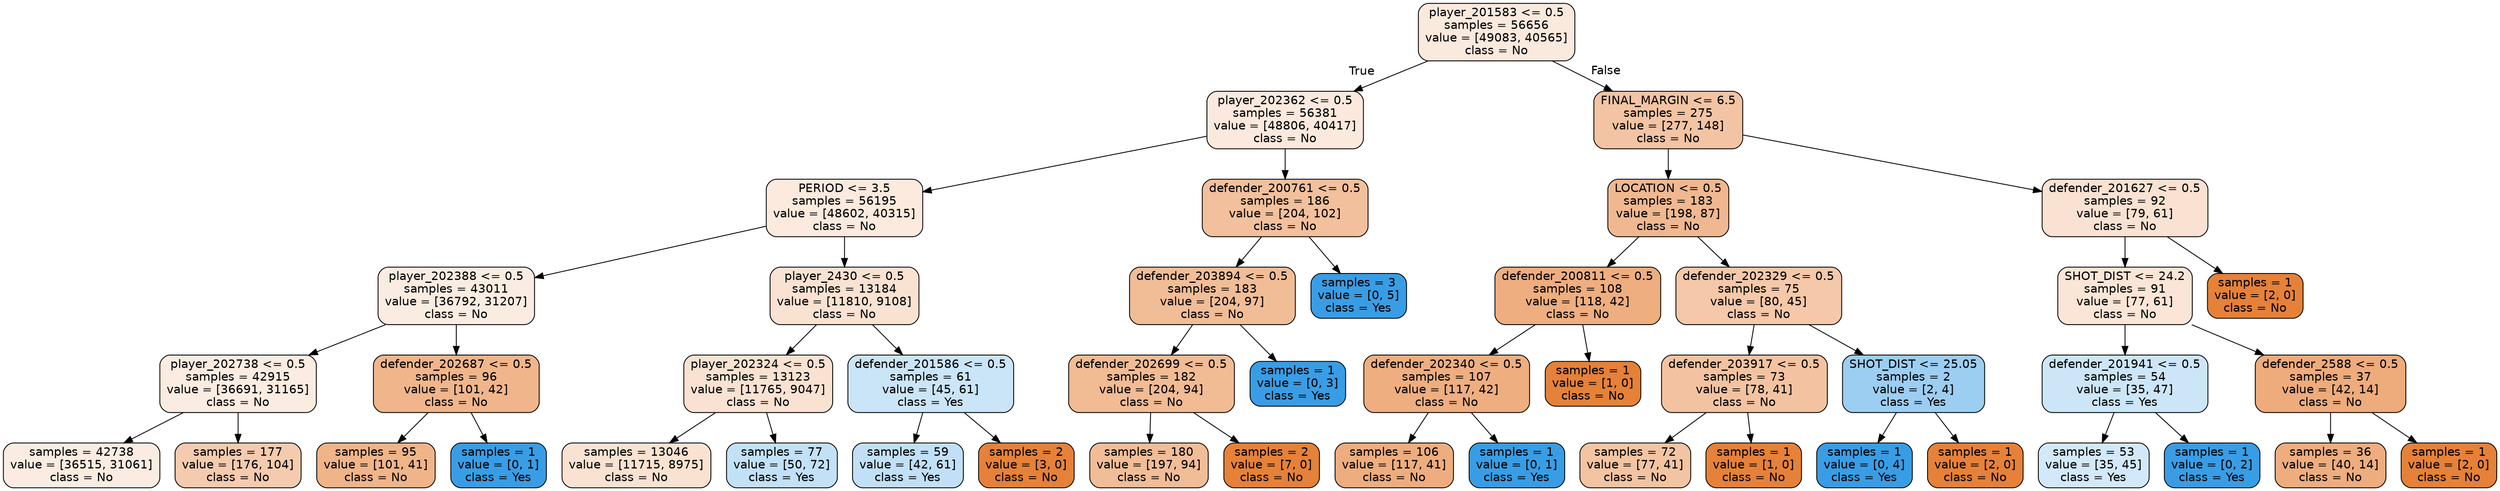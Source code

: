 digraph Tree {
node [shape=box, style="filled, rounded", color="black", fontname=helvetica] ;
edge [fontname=helvetica] ;
0 [label="player_201583 <= 0.5\nsamples = 56656\nvalue = [49083, 40565]\nclass = No", fillcolor="#fae9dd"] ;
1 [label="player_202362 <= 0.5\nsamples = 56381\nvalue = [48806, 40417]\nclass = No", fillcolor="#fbe9dd"] ;
0 -> 1 [labeldistance=2.5, labelangle=45, headlabel="True"] ;
2 [label="PERIOD <= 3.5\nsamples = 56195\nvalue = [48602, 40315]\nclass = No", fillcolor="#fbeadd"] ;
1 -> 2 ;
3 [label="player_202388 <= 0.5\nsamples = 43011\nvalue = [36792, 31207]\nclass = No", fillcolor="#fbece1"] ;
2 -> 3 ;
4 [label="player_202738 <= 0.5\nsamples = 42915\nvalue = [36691, 31165]\nclass = No", fillcolor="#fbece1"] ;
3 -> 4 ;
5 [label="samples = 42738\nvalue = [36515, 31061]\nclass = No", fillcolor="#fbece1"] ;
4 -> 5 ;
6 [label="samples = 177\nvalue = [176, 104]\nclass = No", fillcolor="#f4cbae"] ;
4 -> 6 ;
7 [label="defender_202687 <= 0.5\nsamples = 96\nvalue = [101, 42]\nclass = No", fillcolor="#f0b58b"] ;
3 -> 7 ;
8 [label="samples = 95\nvalue = [101, 41]\nclass = No", fillcolor="#f0b489"] ;
7 -> 8 ;
9 [label="samples = 1\nvalue = [0, 1]\nclass = Yes", fillcolor="#399de5"] ;
7 -> 9 ;
10 [label="player_2430 <= 0.5\nsamples = 13184\nvalue = [11810, 9108]\nclass = No", fillcolor="#f9e2d2"] ;
2 -> 10 ;
11 [label="player_202324 <= 0.5\nsamples = 13123\nvalue = [11765, 9047]\nclass = No", fillcolor="#f9e2d1"] ;
10 -> 11 ;
12 [label="samples = 13046\nvalue = [11715, 8975]\nclass = No", fillcolor="#f9e2d1"] ;
11 -> 12 ;
13 [label="samples = 77\nvalue = [50, 72]\nclass = Yes", fillcolor="#c2e1f7"] ;
11 -> 13 ;
14 [label="defender_201586 <= 0.5\nsamples = 61\nvalue = [45, 61]\nclass = Yes", fillcolor="#cbe5f8"] ;
10 -> 14 ;
15 [label="samples = 59\nvalue = [42, 61]\nclass = Yes", fillcolor="#c1e0f7"] ;
14 -> 15 ;
16 [label="samples = 2\nvalue = [3, 0]\nclass = No", fillcolor="#e58139"] ;
14 -> 16 ;
17 [label="defender_200761 <= 0.5\nsamples = 186\nvalue = [204, 102]\nclass = No", fillcolor="#f2c09c"] ;
1 -> 17 ;
18 [label="defender_203894 <= 0.5\nsamples = 183\nvalue = [204, 97]\nclass = No", fillcolor="#f1bd97"] ;
17 -> 18 ;
19 [label="defender_202699 <= 0.5\nsamples = 182\nvalue = [204, 94]\nclass = No", fillcolor="#f1bb94"] ;
18 -> 19 ;
20 [label="samples = 180\nvalue = [197, 94]\nclass = No", fillcolor="#f1bd97"] ;
19 -> 20 ;
21 [label="samples = 2\nvalue = [7, 0]\nclass = No", fillcolor="#e58139"] ;
19 -> 21 ;
22 [label="samples = 1\nvalue = [0, 3]\nclass = Yes", fillcolor="#399de5"] ;
18 -> 22 ;
23 [label="samples = 3\nvalue = [0, 5]\nclass = Yes", fillcolor="#399de5"] ;
17 -> 23 ;
24 [label="FINAL_MARGIN <= 6.5\nsamples = 275\nvalue = [277, 148]\nclass = No", fillcolor="#f3c4a3"] ;
0 -> 24 [labeldistance=2.5, labelangle=-45, headlabel="False"] ;
25 [label="LOCATION <= 0.5\nsamples = 183\nvalue = [198, 87]\nclass = No", fillcolor="#f0b890"] ;
24 -> 25 ;
26 [label="defender_200811 <= 0.5\nsamples = 108\nvalue = [118, 42]\nclass = No", fillcolor="#eeae7f"] ;
25 -> 26 ;
27 [label="defender_202340 <= 0.5\nsamples = 107\nvalue = [117, 42]\nclass = No", fillcolor="#eeae80"] ;
26 -> 27 ;
28 [label="samples = 106\nvalue = [117, 41]\nclass = No", fillcolor="#eead7e"] ;
27 -> 28 ;
29 [label="samples = 1\nvalue = [0, 1]\nclass = Yes", fillcolor="#399de5"] ;
27 -> 29 ;
30 [label="samples = 1\nvalue = [1, 0]\nclass = No", fillcolor="#e58139"] ;
26 -> 30 ;
31 [label="defender_202329 <= 0.5\nsamples = 75\nvalue = [80, 45]\nclass = No", fillcolor="#f4c8a8"] ;
25 -> 31 ;
32 [label="defender_203917 <= 0.5\nsamples = 73\nvalue = [78, 41]\nclass = No", fillcolor="#f3c3a1"] ;
31 -> 32 ;
33 [label="samples = 72\nvalue = [77, 41]\nclass = No", fillcolor="#f3c4a2"] ;
32 -> 33 ;
34 [label="samples = 1\nvalue = [1, 0]\nclass = No", fillcolor="#e58139"] ;
32 -> 34 ;
35 [label="SHOT_DIST <= 25.05\nsamples = 2\nvalue = [2, 4]\nclass = Yes", fillcolor="#9ccef2"] ;
31 -> 35 ;
36 [label="samples = 1\nvalue = [0, 4]\nclass = Yes", fillcolor="#399de5"] ;
35 -> 36 ;
37 [label="samples = 1\nvalue = [2, 0]\nclass = No", fillcolor="#e58139"] ;
35 -> 37 ;
38 [label="defender_201627 <= 0.5\nsamples = 92\nvalue = [79, 61]\nclass = No", fillcolor="#f9e2d2"] ;
24 -> 38 ;
39 [label="SHOT_DIST <= 24.2\nsamples = 91\nvalue = [77, 61]\nclass = No", fillcolor="#fae5d6"] ;
38 -> 39 ;
40 [label="defender_201941 <= 0.5\nsamples = 54\nvalue = [35, 47]\nclass = Yes", fillcolor="#cce6f8"] ;
39 -> 40 ;
41 [label="samples = 53\nvalue = [35, 45]\nclass = Yes", fillcolor="#d3e9f9"] ;
40 -> 41 ;
42 [label="samples = 1\nvalue = [0, 2]\nclass = Yes", fillcolor="#399de5"] ;
40 -> 42 ;
43 [label="defender_2588 <= 0.5\nsamples = 37\nvalue = [42, 14]\nclass = No", fillcolor="#eeab7b"] ;
39 -> 43 ;
44 [label="samples = 36\nvalue = [40, 14]\nclass = No", fillcolor="#eead7e"] ;
43 -> 44 ;
45 [label="samples = 1\nvalue = [2, 0]\nclass = No", fillcolor="#e58139"] ;
43 -> 45 ;
46 [label="samples = 1\nvalue = [2, 0]\nclass = No", fillcolor="#e58139"] ;
38 -> 46 ;
}